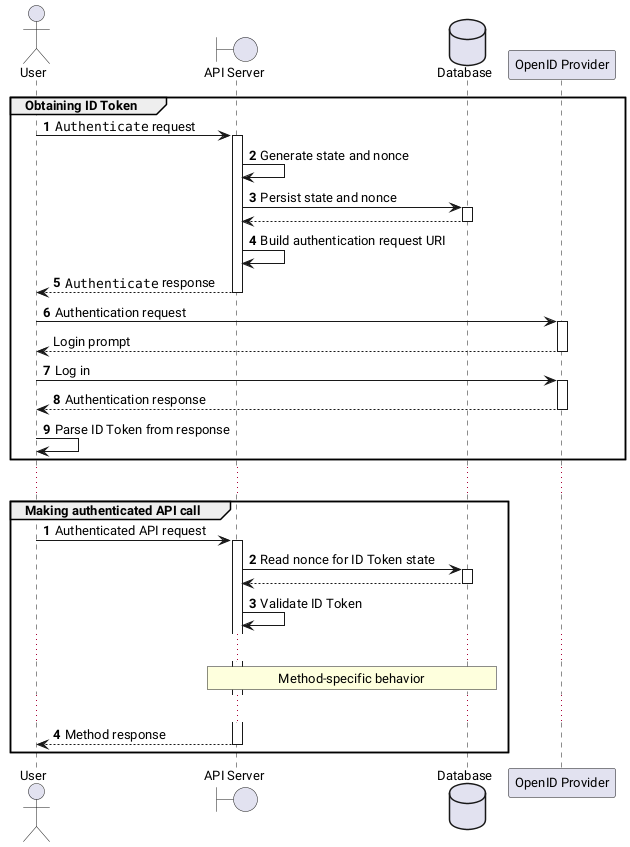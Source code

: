 @startuml

skinparam default {
  fontName "Roboto"
  fontSize 13
  defaultMonospacedFontName "Roboto Mono"
}

autonumber
actor User
boundary "API Server" as Server
database "Database" as DB
participant "OpenID Provider" as OP

group Obtaining ID Token
User->Server: ""Authenticate"" request
activate Server
Server->Server: Generate state and nonce
Server->DB: Persist state and nonce
activate DB
autonumber stop
return
autonumber resume
Server->Server: Build authentication request URI
return ""Authenticate"" response

User->OP: Authentication request
activate OP
autonumber stop
return Login prompt
autonumber resume
User->OP: Log in
activate OP
return Authentication response
User->User: Parse ID Token from response
autonumber stop
end
...

group Making authenticated API call
autonumber 1
User->Server: Authenticated API request
activate Server
Server->DB: Read nonce for ID Token state
activate DB
autonumber stop
return
autonumber resume
Server->Server: Validate ID Token

...
rnote over Server, DB: Method-specific behavior
...

return Method response
end

@enduml